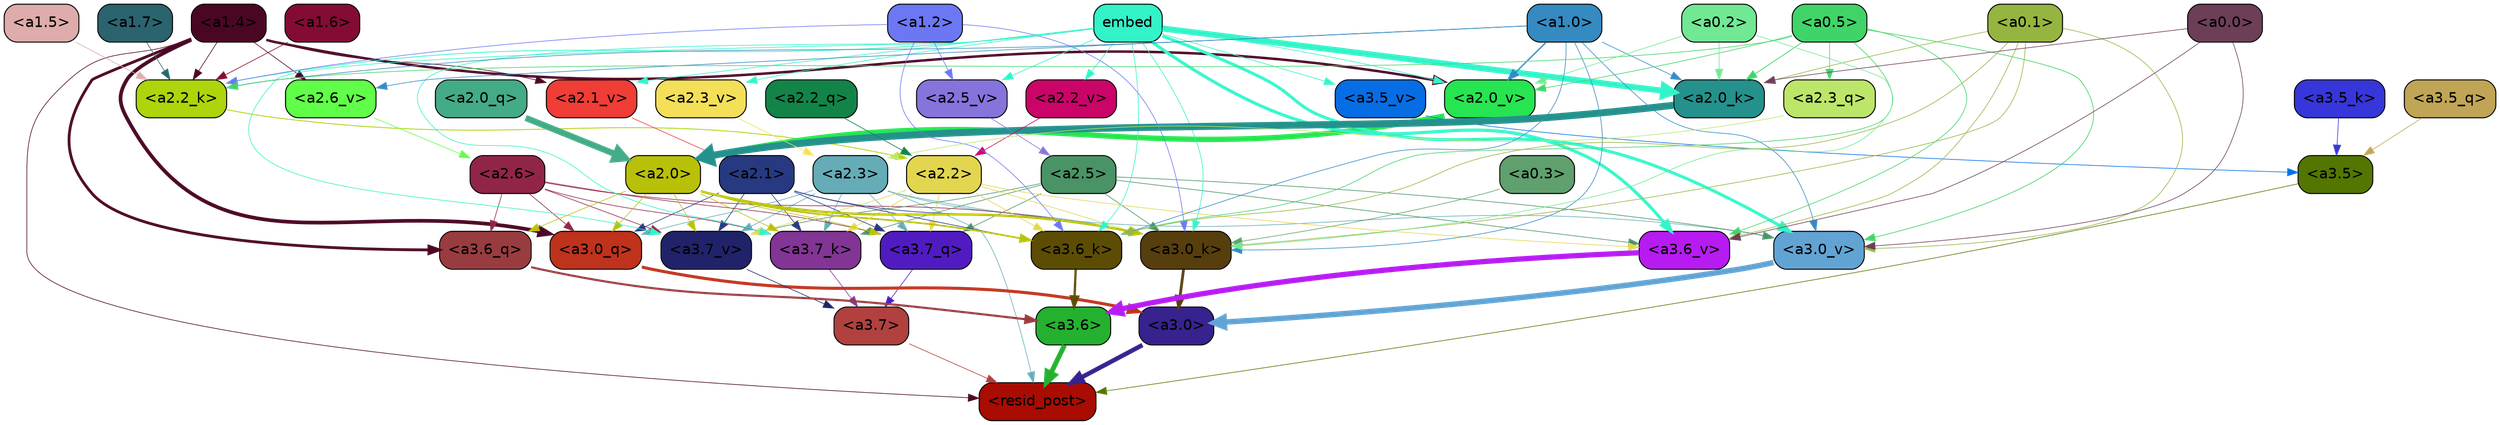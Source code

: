 strict digraph "" {
	graph [bgcolor=transparent,
		layout=dot,
		overlap=false,
		splines=true
	];
	"<a3.7>"	[color=black,
		fillcolor="#b0413f",
		fontname=Helvetica,
		shape=box,
		style="filled, rounded"];
	"<resid_post>"	[color=black,
		fillcolor="#a80c03",
		fontname=Helvetica,
		shape=box,
		style="filled, rounded"];
	"<a3.7>" -> "<resid_post>"	[color="#b0413f",
		penwidth=0.6];
	"<a3.6>"	[color=black,
		fillcolor="#25b130",
		fontname=Helvetica,
		shape=box,
		style="filled, rounded"];
	"<a3.6>" -> "<resid_post>"	[color="#25b130",
		penwidth=4.670643210411072];
	"<a3.5>"	[color=black,
		fillcolor="#537601",
		fontname=Helvetica,
		shape=box,
		style="filled, rounded"];
	"<a3.5>" -> "<resid_post>"	[color="#537601",
		penwidth=0.6];
	"<a3.0>"	[color=black,
		fillcolor="#37228e",
		fontname=Helvetica,
		shape=box,
		style="filled, rounded"];
	"<a3.0>" -> "<resid_post>"	[color="#37228e",
		penwidth=4.246885180473328];
	"<a2.3>"	[color=black,
		fillcolor="#65acb7",
		fontname=Helvetica,
		shape=box,
		style="filled, rounded"];
	"<a2.3>" -> "<resid_post>"	[color="#65acb7",
		penwidth=0.6];
	"<a3.7_q>"	[color=black,
		fillcolor="#511bc2",
		fontname=Helvetica,
		shape=box,
		style="filled, rounded"];
	"<a2.3>" -> "<a3.7_q>"	[color="#65acb7",
		penwidth=0.6];
	"<a3.0_q>"	[color=black,
		fillcolor="#bf321c",
		fontname=Helvetica,
		shape=box,
		style="filled, rounded"];
	"<a2.3>" -> "<a3.0_q>"	[color="#65acb7",
		penwidth=0.6];
	"<a3.7_k>"	[color=black,
		fillcolor="#823595",
		fontname=Helvetica,
		shape=box,
		style="filled, rounded"];
	"<a2.3>" -> "<a3.7_k>"	[color="#65acb7",
		penwidth=0.6];
	"<a3.0_k>"	[color=black,
		fillcolor="#573e0d",
		fontname=Helvetica,
		shape=box,
		style="filled, rounded"];
	"<a2.3>" -> "<a3.0_k>"	[color="#65acb7",
		penwidth=0.6];
	"<a3.7_v>"	[color=black,
		fillcolor="#202369",
		fontname=Helvetica,
		shape=box,
		style="filled, rounded"];
	"<a2.3>" -> "<a3.7_v>"	[color="#65acb7",
		penwidth=0.6];
	"<a3.0_v>"	[color=black,
		fillcolor="#61a4d4",
		fontname=Helvetica,
		shape=box,
		style="filled, rounded"];
	"<a2.3>" -> "<a3.0_v>"	[color="#65acb7",
		penwidth=0.6];
	"<a1.4>"	[color=black,
		fillcolor="#4a0723",
		fontname=Helvetica,
		shape=box,
		style="filled, rounded"];
	"<a1.4>" -> "<resid_post>"	[color="#4a0723",
		penwidth=0.6];
	"<a3.6_q>"	[color=black,
		fillcolor="#993c3f",
		fontname=Helvetica,
		shape=box,
		style="filled, rounded"];
	"<a1.4>" -> "<a3.6_q>"	[color="#4a0723",
		penwidth=2.6487714648246765];
	"<a1.4>" -> "<a3.0_q>"	[color="#4a0723",
		penwidth=3.477886103093624];
	"<a2.2_k>"	[color=black,
		fillcolor="#aed40b",
		fontname=Helvetica,
		shape=box,
		style="filled, rounded"];
	"<a1.4>" -> "<a2.2_k>"	[color="#4a0723",
		penwidth=0.6];
	"<a2.6_v>"	[color=black,
		fillcolor="#60fe48",
		fontname=Helvetica,
		shape=box,
		style="filled, rounded"];
	"<a1.4>" -> "<a2.6_v>"	[color="#4a0723",
		penwidth=0.6];
	"<a2.1_v>"	[color=black,
		fillcolor="#f03d36",
		fontname=Helvetica,
		shape=box,
		style="filled, rounded"];
	"<a1.4>" -> "<a2.1_v>"	[color="#4a0723",
		penwidth=0.6];
	"<a2.0_v>"	[color=black,
		fillcolor="#26e550",
		fontname=Helvetica,
		shape=box,
		style="filled, rounded"];
	"<a1.4>" -> "<a2.0_v>"	[color="#4a0723",
		penwidth=2.3358620405197144];
	"<a3.7_q>" -> "<a3.7>"	[color="#511bc2",
		penwidth=0.6];
	"<a3.6_q>" -> "<a3.6>"	[color="#993c3f",
		penwidth=2.03758105635643];
	"<a3.5_q>"	[color=black,
		fillcolor="#c0a556",
		fontname=Helvetica,
		shape=box,
		style="filled, rounded"];
	"<a3.5_q>" -> "<a3.5>"	[color="#c0a556",
		penwidth=0.6];
	"<a3.0_q>" -> "<a3.0>"	[color="#bf321c",
		penwidth=2.8638100624084473];
	"<a3.7_k>" -> "<a3.7>"	[color="#823595",
		penwidth=0.6];
	"<a3.6_k>"	[color=black,
		fillcolor="#5d4d04",
		fontname=Helvetica,
		shape=box,
		style="filled, rounded"];
	"<a3.6_k>" -> "<a3.6>"	[color="#5d4d04",
		penwidth=2.174198240041733];
	"<a3.5_k>"	[color=black,
		fillcolor="#3636da",
		fontname=Helvetica,
		shape=box,
		style="filled, rounded"];
	"<a3.5_k>" -> "<a3.5>"	[color="#3636da",
		penwidth=0.6];
	"<a3.0_k>" -> "<a3.0>"	[color="#573e0d",
		penwidth=2.6274144649505615];
	"<a3.7_v>" -> "<a3.7>"	[color="#202369",
		penwidth=0.6];
	"<a3.6_v>"	[color=black,
		fillcolor="#b71bf2",
		fontname=Helvetica,
		shape=box,
		style="filled, rounded"];
	"<a3.6_v>" -> "<a3.6>"	[color="#b71bf2",
		penwidth=5.002329230308533];
	"<a3.5_v>"	[color=black,
		fillcolor="#066de5",
		fontname=Helvetica,
		shape=box,
		style="filled, rounded"];
	"<a3.5_v>" -> "<a3.5>"	[color="#066de5",
		penwidth=0.6];
	"<a3.0_v>" -> "<a3.0>"	[color="#61a4d4",
		penwidth=5.188832879066467];
	"<a2.6>"	[color=black,
		fillcolor="#912548",
		fontname=Helvetica,
		shape=box,
		style="filled, rounded"];
	"<a2.6>" -> "<a3.7_q>"	[color="#912548",
		penwidth=0.6];
	"<a2.6>" -> "<a3.6_q>"	[color="#912548",
		penwidth=0.6];
	"<a2.6>" -> "<a3.0_q>"	[color="#912548",
		penwidth=0.6];
	"<a2.6>" -> "<a3.7_k>"	[color="#912548",
		penwidth=0.6];
	"<a2.6>" -> "<a3.0_k>"	[color="#912548",
		penwidth=0.6];
	"<a2.6>" -> "<a3.7_v>"	[color="#912548",
		penwidth=0.6];
	"<a2.5>"	[color=black,
		fillcolor="#4a9366",
		fontname=Helvetica,
		shape=box,
		style="filled, rounded"];
	"<a2.5>" -> "<a3.7_q>"	[color="#4a9366",
		penwidth=0.6];
	"<a2.5>" -> "<a3.7_k>"	[color="#4a9366",
		penwidth=0.6];
	"<a2.5>" -> "<a3.0_k>"	[color="#4a9366",
		penwidth=0.6];
	"<a2.5>" -> "<a3.7_v>"	[color="#4a9366",
		penwidth=0.6];
	"<a2.5>" -> "<a3.6_v>"	[color="#4a9366",
		penwidth=0.6];
	"<a2.5>" -> "<a3.0_v>"	[color="#4a9366",
		penwidth=0.6];
	"<a2.2>"	[color=black,
		fillcolor="#e2d64f",
		fontname=Helvetica,
		shape=box,
		style="filled, rounded"];
	"<a2.2>" -> "<a3.7_q>"	[color="#e2d64f",
		penwidth=0.6];
	"<a2.2>" -> "<a3.7_k>"	[color="#e2d64f",
		penwidth=0.6];
	"<a2.2>" -> "<a3.6_k>"	[color="#e2d64f",
		penwidth=0.6];
	"<a2.2>" -> "<a3.0_k>"	[color="#e2d64f",
		penwidth=0.6];
	"<a2.2>" -> "<a3.7_v>"	[color="#e2d64f",
		penwidth=0.6];
	"<a2.2>" -> "<a3.6_v>"	[color="#e2d64f",
		penwidth=0.6];
	"<a2.1>"	[color=black,
		fillcolor="#273980",
		fontname=Helvetica,
		shape=box,
		style="filled, rounded"];
	"<a2.1>" -> "<a3.7_q>"	[color="#273980",
		penwidth=0.6];
	"<a2.1>" -> "<a3.0_q>"	[color="#273980",
		penwidth=0.6];
	"<a2.1>" -> "<a3.7_k>"	[color="#273980",
		penwidth=0.6];
	"<a2.1>" -> "<a3.6_k>"	[color="#273980",
		penwidth=0.6];
	"<a2.1>" -> "<a3.0_k>"	[color="#273980",
		penwidth=0.6];
	"<a2.1>" -> "<a3.7_v>"	[color="#273980",
		penwidth=0.6];
	"<a2.0>"	[color=black,
		fillcolor="#b9c008",
		fontname=Helvetica,
		shape=box,
		style="filled, rounded"];
	"<a2.0>" -> "<a3.7_q>"	[color="#b9c008",
		penwidth=0.6];
	"<a2.0>" -> "<a3.6_q>"	[color="#b9c008",
		penwidth=0.6];
	"<a2.0>" -> "<a3.0_q>"	[color="#b9c008",
		penwidth=0.6];
	"<a2.0>" -> "<a3.7_k>"	[color="#b9c008",
		penwidth=0.6];
	"<a2.0>" -> "<a3.6_k>"	[color="#b9c008",
		penwidth=1.5417278409004211];
	"<a2.0>" -> "<a3.0_k>"	[color="#b9c008",
		penwidth=2.23091459274292];
	"<a2.0>" -> "<a3.7_v>"	[color="#b9c008",
		penwidth=0.6];
	embed	[color=black,
		fillcolor="#33f3c8",
		fontname=Helvetica,
		shape=box,
		style="filled, rounded"];
	embed -> "<a3.7_k>"	[color="#33f3c8",
		penwidth=0.6];
	embed -> "<a3.6_k>"	[color="#33f3c8",
		penwidth=0.6];
	embed -> "<a3.0_k>"	[color="#33f3c8",
		penwidth=0.6];
	embed -> "<a3.7_v>"	[color="#33f3c8",
		penwidth=0.6];
	embed -> "<a3.6_v>"	[color="#33f3c8",
		penwidth=2.9511587619781494];
	embed -> "<a3.5_v>"	[color="#33f3c8",
		penwidth=0.6];
	embed -> "<a3.0_v>"	[color="#33f3c8",
		penwidth=2.8577730655670166];
	embed -> "<a2.2_k>"	[color="#33f3c8",
		penwidth=0.69573974609375];
	"<a2.0_k>"	[color=black,
		fillcolor="#24918c",
		fontname=Helvetica,
		shape=box,
		style="filled, rounded"];
	embed -> "<a2.0_k>"	[color="#33f3c8",
		penwidth=5.629883050918579];
	"<a2.5_v>"	[color=black,
		fillcolor="#8773dc",
		fontname=Helvetica,
		shape=box,
		style="filled, rounded"];
	embed -> "<a2.5_v>"	[color="#33f3c8",
		penwidth=0.6];
	"<a2.3_v>"	[color=black,
		fillcolor="#f4df59",
		fontname=Helvetica,
		shape=box,
		style="filled, rounded"];
	embed -> "<a2.3_v>"	[color="#33f3c8",
		penwidth=0.6];
	"<a2.2_v>"	[color=black,
		fillcolor="#cb0468",
		fontname=Helvetica,
		shape=box,
		style="filled, rounded"];
	embed -> "<a2.2_v>"	[color="#33f3c8",
		penwidth=0.6];
	embed -> "<a2.1_v>"	[color="#33f3c8",
		penwidth=0.6];
	embed -> "<a2.0_v>"	[color="#33f3c8",
		penwidth=0.6];
	"<a1.2>"	[color=black,
		fillcolor="#6c77f3",
		fontname=Helvetica,
		shape=box,
		style="filled, rounded"];
	"<a1.2>" -> "<a3.6_k>"	[color="#6c77f3",
		penwidth=0.6];
	"<a1.2>" -> "<a3.0_k>"	[color="#6c77f3",
		penwidth=0.6];
	"<a1.2>" -> "<a2.2_k>"	[color="#6c77f3",
		penwidth=0.6];
	"<a1.2>" -> "<a2.5_v>"	[color="#6c77f3",
		penwidth=0.6];
	"<a1.0>"	[color=black,
		fillcolor="#358ac1",
		fontname=Helvetica,
		shape=box,
		style="filled, rounded"];
	"<a1.0>" -> "<a3.6_k>"	[color="#358ac1",
		penwidth=0.6];
	"<a1.0>" -> "<a3.0_k>"	[color="#358ac1",
		penwidth=0.6];
	"<a1.0>" -> "<a3.0_v>"	[color="#358ac1",
		penwidth=0.6];
	"<a1.0>" -> "<a2.2_k>"	[color="#358ac1",
		penwidth=0.6];
	"<a1.0>" -> "<a2.0_k>"	[color="#358ac1",
		penwidth=0.6];
	"<a1.0>" -> "<a2.6_v>"	[color="#358ac1",
		penwidth=0.6];
	"<a1.0>" -> "<a2.0_v>"	[color="#358ac1",
		penwidth=1.3103609085083008];
	"<a0.5>"	[color=black,
		fillcolor="#40d468",
		fontname=Helvetica,
		shape=box,
		style="filled, rounded"];
	"<a0.5>" -> "<a3.6_k>"	[color="#40d468",
		penwidth=0.6];
	"<a0.5>" -> "<a3.6_v>"	[color="#40d468",
		penwidth=0.6];
	"<a0.5>" -> "<a3.0_v>"	[color="#40d468",
		penwidth=0.6446345448493958];
	"<a2.3_q>"	[color=black,
		fillcolor="#bce669",
		fontname=Helvetica,
		shape=box,
		style="filled, rounded"];
	"<a0.5>" -> "<a2.3_q>"	[color="#40d468",
		penwidth=0.6];
	"<a0.5>" -> "<a2.2_k>"	[color="#40d468",
		penwidth=0.6];
	"<a0.5>" -> "<a2.0_k>"	[color="#40d468",
		penwidth=0.7065601348876953];
	"<a0.5>" -> "<a2.0_v>"	[color="#40d468",
		penwidth=0.6];
	"<a0.1>"	[color=black,
		fillcolor="#95b540",
		fontname=Helvetica,
		shape=box,
		style="filled, rounded"];
	"<a0.1>" -> "<a3.6_k>"	[color="#95b540",
		penwidth=0.6];
	"<a0.1>" -> "<a3.0_k>"	[color="#95b540",
		penwidth=0.6];
	"<a0.1>" -> "<a3.6_v>"	[color="#95b540",
		penwidth=0.6];
	"<a0.1>" -> "<a3.0_v>"	[color="#95b540",
		penwidth=0.6];
	"<a0.1>" -> "<a2.0_k>"	[color="#95b540",
		penwidth=0.6];
	"<a0.3>"	[color=black,
		fillcolor="#5fa06e",
		fontname=Helvetica,
		shape=box,
		style="filled, rounded"];
	"<a0.3>" -> "<a3.0_k>"	[color="#5fa06e",
		penwidth=0.6];
	"<a0.2>"	[color=black,
		fillcolor="#71e894",
		fontname=Helvetica,
		shape=box,
		style="filled, rounded"];
	"<a0.2>" -> "<a3.0_k>"	[color="#71e894",
		penwidth=0.6];
	"<a0.2>" -> "<a2.0_k>"	[color="#71e894",
		penwidth=0.6];
	"<a0.2>" -> "<a2.0_v>"	[color="#71e894",
		penwidth=0.6];
	"<a0.0>"	[color=black,
		fillcolor="#6c3e57",
		fontname=Helvetica,
		shape=box,
		style="filled, rounded"];
	"<a0.0>" -> "<a3.6_v>"	[color="#6c3e57",
		penwidth=0.6];
	"<a0.0>" -> "<a3.0_v>"	[color="#6c3e57",
		penwidth=0.6];
	"<a0.0>" -> "<a2.0_k>"	[color="#6c3e57",
		penwidth=0.6];
	"<a2.3_q>" -> "<a2.3>"	[color="#bce669",
		penwidth=0.6];
	"<a2.2_q>"	[color=black,
		fillcolor="#128448",
		fontname=Helvetica,
		shape=box,
		style="filled, rounded"];
	"<a2.2_q>" -> "<a2.2>"	[color="#128448",
		penwidth=0.6407594680786133];
	"<a2.0_q>"	[color=black,
		fillcolor="#44ab87",
		fontname=Helvetica,
		shape=box,
		style="filled, rounded"];
	"<a2.0_q>" -> "<a2.0>"	[color="#44ab87",
		penwidth=5.885338068008423];
	"<a2.2_k>" -> "<a2.2>"	[color="#aed40b",
		penwidth=0.7811911106109619];
	"<a2.0_k>" -> "<a2.0>"	[color="#24918c",
		penwidth=6.657835483551025];
	"<a2.6_v>" -> "<a2.6>"	[color="#60fe48",
		penwidth=0.6];
	"<a2.5_v>" -> "<a2.5>"	[color="#8773dc",
		penwidth=0.6];
	"<a2.3_v>" -> "<a2.3>"	[color="#f4df59",
		penwidth=0.6];
	"<a2.2_v>" -> "<a2.2>"	[color="#cb0468",
		penwidth=0.6];
	"<a2.1_v>" -> "<a2.1>"	[color="#f03d36",
		penwidth=0.6];
	"<a2.0_v>" -> "<a2.0>"	[color="#26e550",
		penwidth=5.070239782333374];
	"<a1.7>"	[color=black,
		fillcolor="#2b636f",
		fontname=Helvetica,
		shape=box,
		style="filled, rounded"];
	"<a1.7>" -> "<a2.2_k>"	[color="#2b636f",
		penwidth=0.6];
	"<a1.6>"	[color=black,
		fillcolor="#840c34",
		fontname=Helvetica,
		shape=box,
		style="filled, rounded"];
	"<a1.6>" -> "<a2.2_k>"	[color="#840c34",
		penwidth=0.6];
	"<a1.5>"	[color=black,
		fillcolor="#deacaa",
		fontname=Helvetica,
		shape=box,
		style="filled, rounded"];
	"<a1.5>" -> "<a2.2_k>"	[color="#deacaa",
		penwidth=0.6];
}
